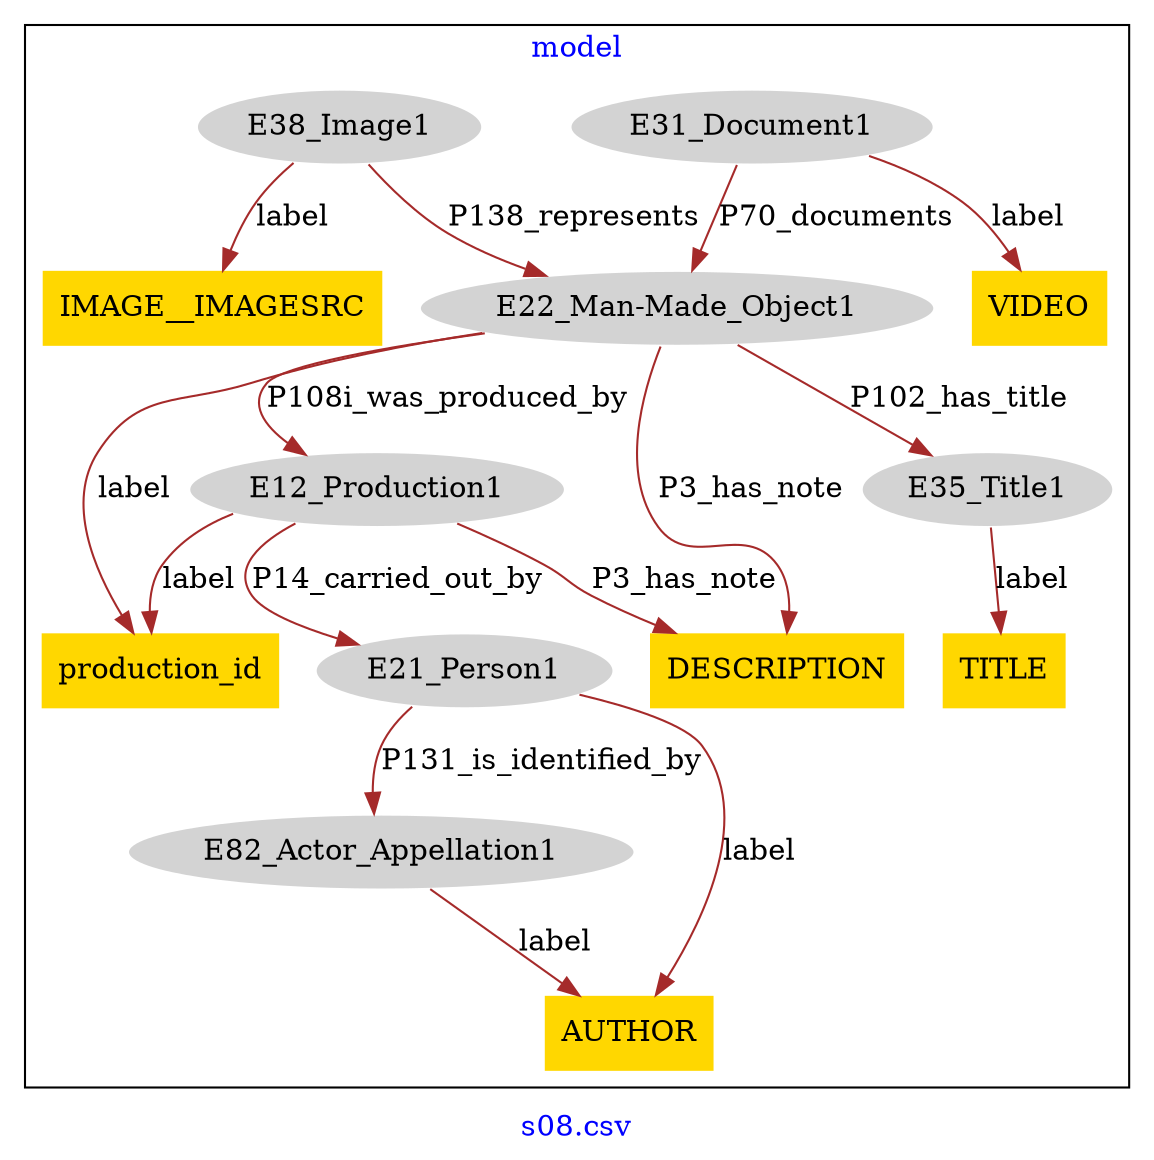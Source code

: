 digraph n0 {
fontcolor="blue"
remincross="true"
label="s08.csv"
subgraph cluster {
label="model"
n2[style="filled",color="white",fillcolor="lightgray",label="E21_Person1"];
n3[style="filled",color="white",fillcolor="lightgray",label="E82_Actor_Appellation1"];
n4[style="filled",color="white",fillcolor="lightgray",label="E31_Document1"];
n5[shape="plaintext",style="filled",fillcolor="gold",label="VIDEO"];
n6[style="filled",color="white",fillcolor="lightgray",label="E12_Production1"];
n7[style="filled",color="white",fillcolor="lightgray",label="E22_Man-Made_Object1"];
n8[style="filled",color="white",fillcolor="lightgray",label="E35_Title1"];
n9[shape="plaintext",style="filled",fillcolor="gold",label="AUTHOR"];
n10[shape="plaintext",style="filled",fillcolor="gold",label="production_id"];
n11[shape="plaintext",style="filled",fillcolor="gold",label="DESCRIPTION"];
n12[style="filled",color="white",fillcolor="lightgray",label="E38_Image1"];
n13[shape="plaintext",style="filled",fillcolor="gold",label="IMAGE__IMAGESRC"];
n14[shape="plaintext",style="filled",fillcolor="gold",label="TITLE"];
}
n2 -> n3[color="brown",fontcolor="black",label="P131_is_identified_by"]
n4 -> n5[color="brown",fontcolor="black",label="label"]
n6 -> n2[color="brown",fontcolor="black",label="P14_carried_out_by"]
n7 -> n8[color="brown",fontcolor="black",label="P102_has_title"]
n2 -> n9[color="brown",fontcolor="black",label="label"]
n7 -> n10[color="brown",fontcolor="black",label="label"]
n6 -> n11[color="brown",fontcolor="black",label="P3_has_note"]
n12 -> n13[color="brown",fontcolor="black",label="label"]
n3 -> n9[color="brown",fontcolor="black",label="label"]
n6 -> n10[color="brown",fontcolor="black",label="label"]
n7 -> n6[color="brown",fontcolor="black",label="P108i_was_produced_by"]
n7 -> n11[color="brown",fontcolor="black",label="P3_has_note"]
n12 -> n7[color="brown",fontcolor="black",label="P138_represents"]
n8 -> n14[color="brown",fontcolor="black",label="label"]
n4 -> n7[color="brown",fontcolor="black",label="P70_documents"]
}
